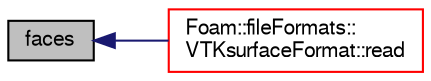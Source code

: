 digraph "faces"
{
  bgcolor="transparent";
  edge [fontname="FreeSans",fontsize="10",labelfontname="FreeSans",labelfontsize="10"];
  node [fontname="FreeSans",fontsize="10",shape=record];
  rankdir="LR";
  Node85 [label="faces",height=0.2,width=0.4,color="black", fillcolor="grey75", style="filled", fontcolor="black"];
  Node85 -> Node86 [dir="back",color="midnightblue",fontsize="10",style="solid",fontname="FreeSans"];
  Node86 [label="Foam::fileFormats::\lVTKsurfaceFormat::read",height=0.2,width=0.4,color="red",URL="$a29666.html#a464ebd67acbdff0014d4dae69e3ec4be",tooltip="Read from file. "];
}
